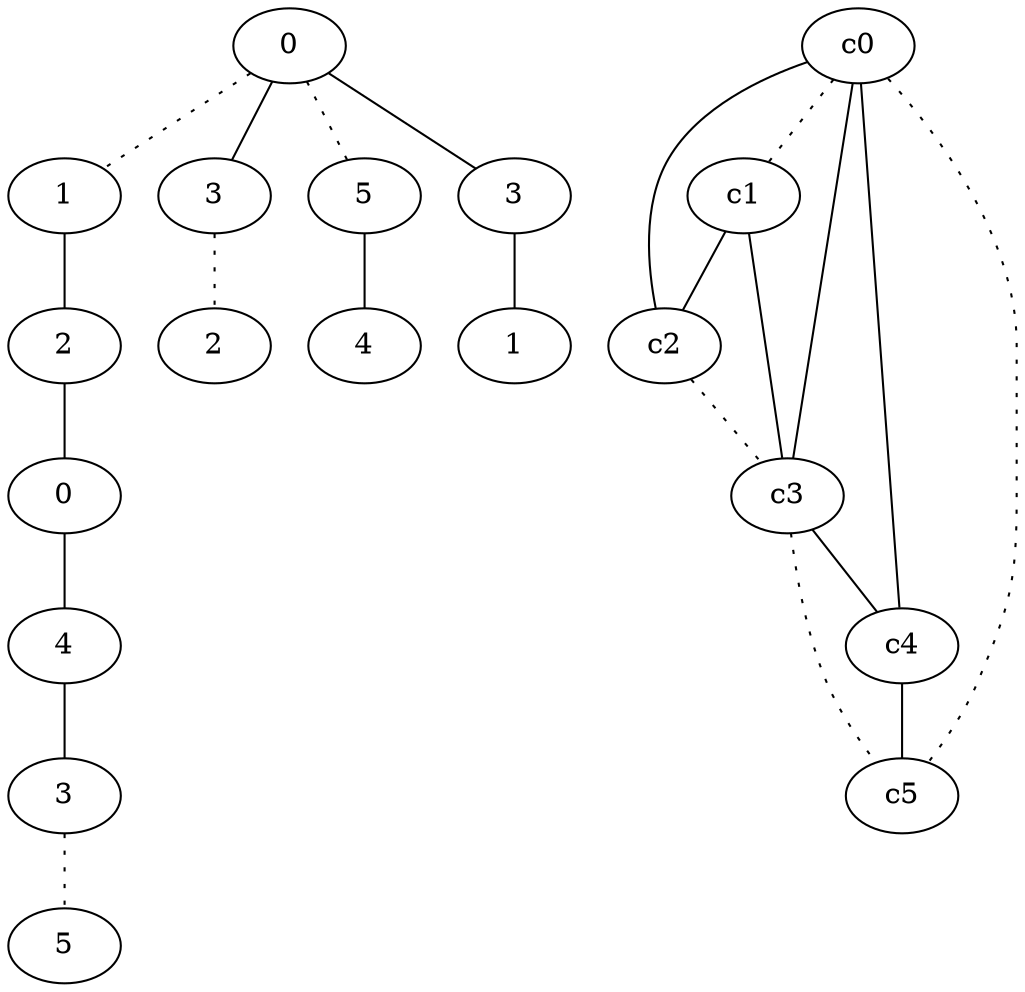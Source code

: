 graph {
a0[label=0];
a1[label=1];
a2[label=2];
a3[label=0];
a4[label=4];
a5[label=3];
a6[label=5];
a7[label=3];
a8[label=2];
a9[label=5];
a10[label=4];
a11[label=3];
a12[label=1];
a0 -- a1 [style=dotted];
a0 -- a7;
a0 -- a9 [style=dotted];
a0 -- a11;
a1 -- a2;
a2 -- a3;
a3 -- a4;
a4 -- a5;
a5 -- a6 [style=dotted];
a7 -- a8 [style=dotted];
a9 -- a10;
a11 -- a12;
c0 -- c1 [style=dotted];
c0 -- c2;
c0 -- c3;
c0 -- c4;
c0 -- c5 [style=dotted];
c1 -- c2;
c1 -- c3;
c2 -- c3 [style=dotted];
c3 -- c4;
c3 -- c5 [style=dotted];
c4 -- c5;
}
